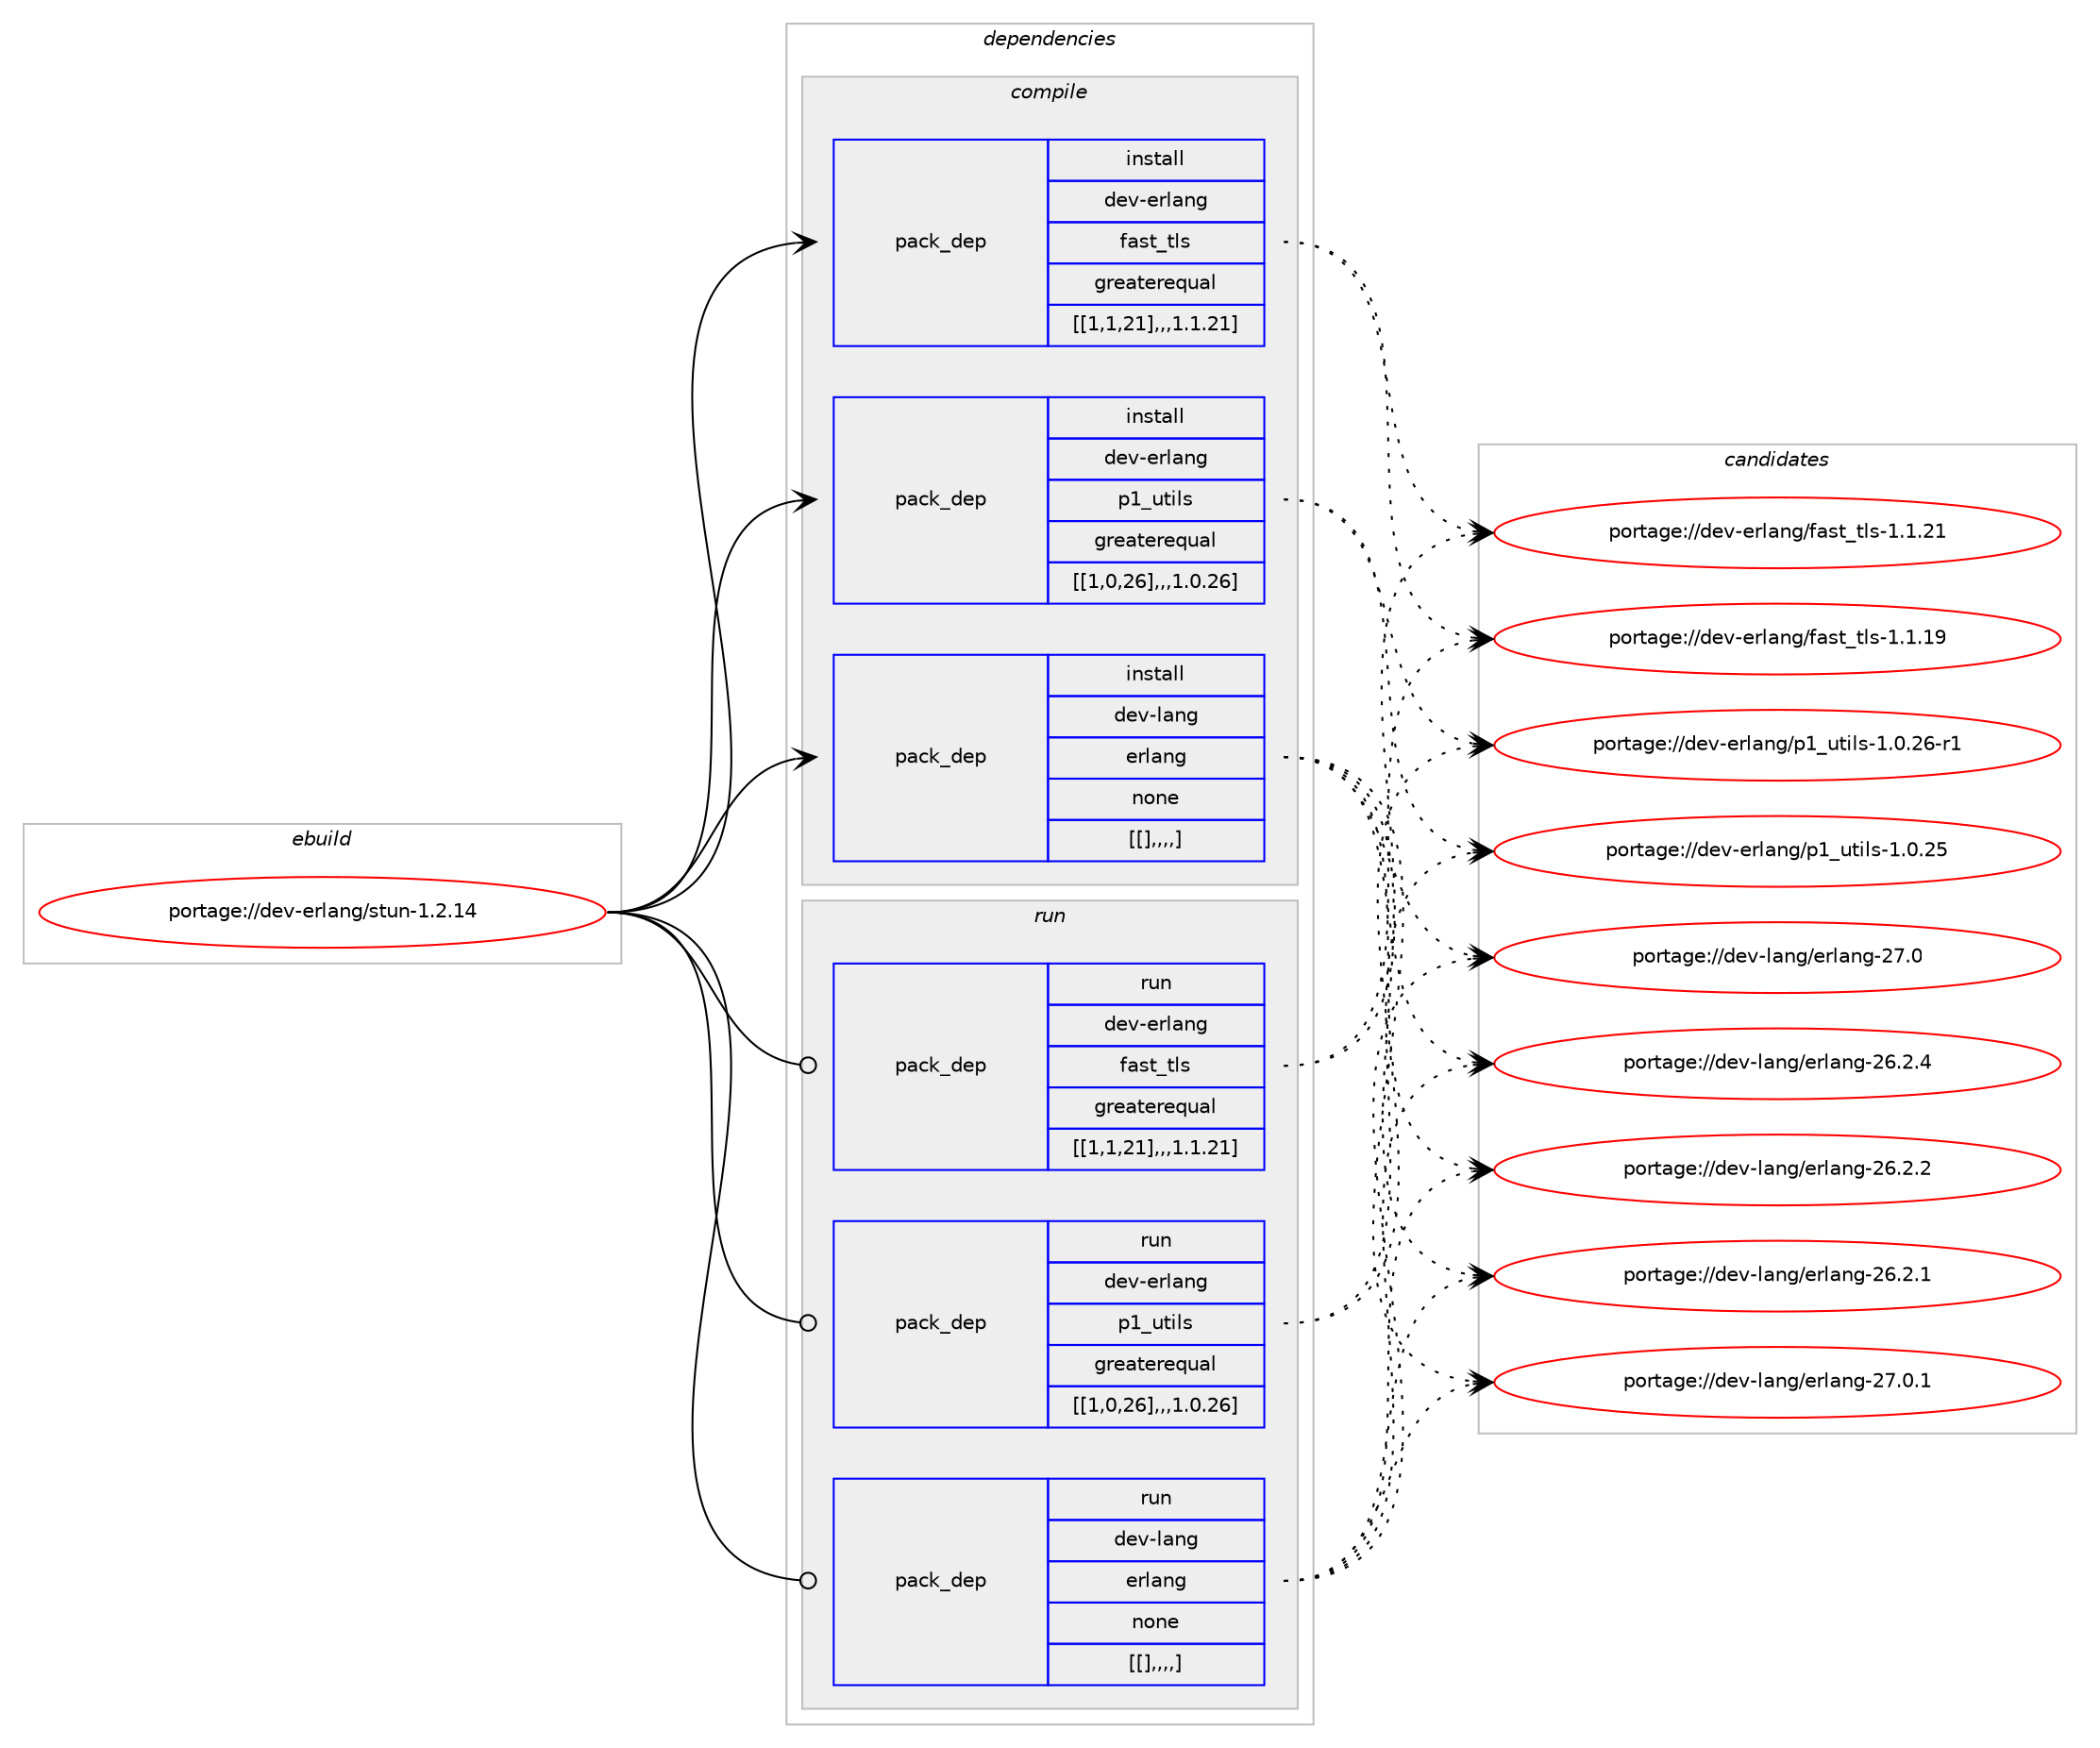digraph prolog {

# *************
# Graph options
# *************

newrank=true;
concentrate=true;
compound=true;
graph [rankdir=LR,fontname=Helvetica,fontsize=10,ranksep=1.5];#, ranksep=2.5, nodesep=0.2];
edge  [arrowhead=vee];
node  [fontname=Helvetica,fontsize=10];

# **********
# The ebuild
# **********

subgraph cluster_leftcol {
color=gray;
label=<<i>ebuild</i>>;
id [label="portage://dev-erlang/stun-1.2.14", color=red, width=4, href="../dev-erlang/stun-1.2.14.svg"];
}

# ****************
# The dependencies
# ****************

subgraph cluster_midcol {
color=gray;
label=<<i>dependencies</i>>;
subgraph cluster_compile {
fillcolor="#eeeeee";
style=filled;
label=<<i>compile</i>>;
subgraph pack55997 {
dependency78482 [label=<<TABLE BORDER="0" CELLBORDER="1" CELLSPACING="0" CELLPADDING="4" WIDTH="220"><TR><TD ROWSPAN="6" CELLPADDING="30">pack_dep</TD></TR><TR><TD WIDTH="110">install</TD></TR><TR><TD>dev-erlang</TD></TR><TR><TD>fast_tls</TD></TR><TR><TD>greaterequal</TD></TR><TR><TD>[[1,1,21],,,1.1.21]</TD></TR></TABLE>>, shape=none, color=blue];
}
id:e -> dependency78482:w [weight=20,style="solid",arrowhead="vee"];
subgraph pack56013 {
dependency78497 [label=<<TABLE BORDER="0" CELLBORDER="1" CELLSPACING="0" CELLPADDING="4" WIDTH="220"><TR><TD ROWSPAN="6" CELLPADDING="30">pack_dep</TD></TR><TR><TD WIDTH="110">install</TD></TR><TR><TD>dev-erlang</TD></TR><TR><TD>p1_utils</TD></TR><TR><TD>greaterequal</TD></TR><TR><TD>[[1,0,26],,,1.0.26]</TD></TR></TABLE>>, shape=none, color=blue];
}
id:e -> dependency78497:w [weight=20,style="solid",arrowhead="vee"];
subgraph pack56031 {
dependency78518 [label=<<TABLE BORDER="0" CELLBORDER="1" CELLSPACING="0" CELLPADDING="4" WIDTH="220"><TR><TD ROWSPAN="6" CELLPADDING="30">pack_dep</TD></TR><TR><TD WIDTH="110">install</TD></TR><TR><TD>dev-lang</TD></TR><TR><TD>erlang</TD></TR><TR><TD>none</TD></TR><TR><TD>[[],,,,]</TD></TR></TABLE>>, shape=none, color=blue];
}
id:e -> dependency78518:w [weight=20,style="solid",arrowhead="vee"];
}
subgraph cluster_compileandrun {
fillcolor="#eeeeee";
style=filled;
label=<<i>compile and run</i>>;
}
subgraph cluster_run {
fillcolor="#eeeeee";
style=filled;
label=<<i>run</i>>;
subgraph pack56052 {
dependency78564 [label=<<TABLE BORDER="0" CELLBORDER="1" CELLSPACING="0" CELLPADDING="4" WIDTH="220"><TR><TD ROWSPAN="6" CELLPADDING="30">pack_dep</TD></TR><TR><TD WIDTH="110">run</TD></TR><TR><TD>dev-erlang</TD></TR><TR><TD>fast_tls</TD></TR><TR><TD>greaterequal</TD></TR><TR><TD>[[1,1,21],,,1.1.21]</TD></TR></TABLE>>, shape=none, color=blue];
}
id:e -> dependency78564:w [weight=20,style="solid",arrowhead="odot"];
subgraph pack56078 {
dependency78596 [label=<<TABLE BORDER="0" CELLBORDER="1" CELLSPACING="0" CELLPADDING="4" WIDTH="220"><TR><TD ROWSPAN="6" CELLPADDING="30">pack_dep</TD></TR><TR><TD WIDTH="110">run</TD></TR><TR><TD>dev-erlang</TD></TR><TR><TD>p1_utils</TD></TR><TR><TD>greaterequal</TD></TR><TR><TD>[[1,0,26],,,1.0.26]</TD></TR></TABLE>>, shape=none, color=blue];
}
id:e -> dependency78596:w [weight=20,style="solid",arrowhead="odot"];
subgraph pack56112 {
dependency78633 [label=<<TABLE BORDER="0" CELLBORDER="1" CELLSPACING="0" CELLPADDING="4" WIDTH="220"><TR><TD ROWSPAN="6" CELLPADDING="30">pack_dep</TD></TR><TR><TD WIDTH="110">run</TD></TR><TR><TD>dev-lang</TD></TR><TR><TD>erlang</TD></TR><TR><TD>none</TD></TR><TR><TD>[[],,,,]</TD></TR></TABLE>>, shape=none, color=blue];
}
id:e -> dependency78633:w [weight=20,style="solid",arrowhead="odot"];
}
}

# **************
# The candidates
# **************

subgraph cluster_choices {
rank=same;
color=gray;
label=<<i>candidates</i>>;

subgraph choice55689 {
color=black;
nodesep=1;
choice100101118451011141089711010347102971151169511610811545494649465049 [label="portage://dev-erlang/fast_tls-1.1.21", color=red, width=4,href="../dev-erlang/fast_tls-1.1.21.svg"];
choice100101118451011141089711010347102971151169511610811545494649464957 [label="portage://dev-erlang/fast_tls-1.1.19", color=red, width=4,href="../dev-erlang/fast_tls-1.1.19.svg"];
dependency78482:e -> choice100101118451011141089711010347102971151169511610811545494649465049:w [style=dotted,weight="100"];
dependency78482:e -> choice100101118451011141089711010347102971151169511610811545494649464957:w [style=dotted,weight="100"];
}
subgraph choice55696 {
color=black;
nodesep=1;
choice1001011184510111410897110103471124995117116105108115454946484650544511449 [label="portage://dev-erlang/p1_utils-1.0.26-r1", color=red, width=4,href="../dev-erlang/p1_utils-1.0.26-r1.svg"];
choice100101118451011141089711010347112499511711610510811545494648465053 [label="portage://dev-erlang/p1_utils-1.0.25", color=red, width=4,href="../dev-erlang/p1_utils-1.0.25.svg"];
dependency78497:e -> choice1001011184510111410897110103471124995117116105108115454946484650544511449:w [style=dotted,weight="100"];
dependency78497:e -> choice100101118451011141089711010347112499511711610510811545494648465053:w [style=dotted,weight="100"];
}
subgraph choice55702 {
color=black;
nodesep=1;
choice1001011184510897110103471011141089711010345505546484649 [label="portage://dev-lang/erlang-27.0.1", color=red, width=4,href="../dev-lang/erlang-27.0.1.svg"];
choice100101118451089711010347101114108971101034550554648 [label="portage://dev-lang/erlang-27.0", color=red, width=4,href="../dev-lang/erlang-27.0.svg"];
choice1001011184510897110103471011141089711010345505446504652 [label="portage://dev-lang/erlang-26.2.4", color=red, width=4,href="../dev-lang/erlang-26.2.4.svg"];
choice1001011184510897110103471011141089711010345505446504650 [label="portage://dev-lang/erlang-26.2.2", color=red, width=4,href="../dev-lang/erlang-26.2.2.svg"];
choice1001011184510897110103471011141089711010345505446504649 [label="portage://dev-lang/erlang-26.2.1", color=red, width=4,href="../dev-lang/erlang-26.2.1.svg"];
dependency78518:e -> choice1001011184510897110103471011141089711010345505546484649:w [style=dotted,weight="100"];
dependency78518:e -> choice100101118451089711010347101114108971101034550554648:w [style=dotted,weight="100"];
dependency78518:e -> choice1001011184510897110103471011141089711010345505446504652:w [style=dotted,weight="100"];
dependency78518:e -> choice1001011184510897110103471011141089711010345505446504650:w [style=dotted,weight="100"];
dependency78518:e -> choice1001011184510897110103471011141089711010345505446504649:w [style=dotted,weight="100"];
}
subgraph choice55708 {
color=black;
nodesep=1;
choice100101118451011141089711010347102971151169511610811545494649465049 [label="portage://dev-erlang/fast_tls-1.1.21", color=red, width=4,href="../dev-erlang/fast_tls-1.1.21.svg"];
choice100101118451011141089711010347102971151169511610811545494649464957 [label="portage://dev-erlang/fast_tls-1.1.19", color=red, width=4,href="../dev-erlang/fast_tls-1.1.19.svg"];
dependency78564:e -> choice100101118451011141089711010347102971151169511610811545494649465049:w [style=dotted,weight="100"];
dependency78564:e -> choice100101118451011141089711010347102971151169511610811545494649464957:w [style=dotted,weight="100"];
}
subgraph choice55729 {
color=black;
nodesep=1;
choice1001011184510111410897110103471124995117116105108115454946484650544511449 [label="portage://dev-erlang/p1_utils-1.0.26-r1", color=red, width=4,href="../dev-erlang/p1_utils-1.0.26-r1.svg"];
choice100101118451011141089711010347112499511711610510811545494648465053 [label="portage://dev-erlang/p1_utils-1.0.25", color=red, width=4,href="../dev-erlang/p1_utils-1.0.25.svg"];
dependency78596:e -> choice1001011184510111410897110103471124995117116105108115454946484650544511449:w [style=dotted,weight="100"];
dependency78596:e -> choice100101118451011141089711010347112499511711610510811545494648465053:w [style=dotted,weight="100"];
}
subgraph choice55749 {
color=black;
nodesep=1;
choice1001011184510897110103471011141089711010345505546484649 [label="portage://dev-lang/erlang-27.0.1", color=red, width=4,href="../dev-lang/erlang-27.0.1.svg"];
choice100101118451089711010347101114108971101034550554648 [label="portage://dev-lang/erlang-27.0", color=red, width=4,href="../dev-lang/erlang-27.0.svg"];
choice1001011184510897110103471011141089711010345505446504652 [label="portage://dev-lang/erlang-26.2.4", color=red, width=4,href="../dev-lang/erlang-26.2.4.svg"];
choice1001011184510897110103471011141089711010345505446504650 [label="portage://dev-lang/erlang-26.2.2", color=red, width=4,href="../dev-lang/erlang-26.2.2.svg"];
choice1001011184510897110103471011141089711010345505446504649 [label="portage://dev-lang/erlang-26.2.1", color=red, width=4,href="../dev-lang/erlang-26.2.1.svg"];
dependency78633:e -> choice1001011184510897110103471011141089711010345505546484649:w [style=dotted,weight="100"];
dependency78633:e -> choice100101118451089711010347101114108971101034550554648:w [style=dotted,weight="100"];
dependency78633:e -> choice1001011184510897110103471011141089711010345505446504652:w [style=dotted,weight="100"];
dependency78633:e -> choice1001011184510897110103471011141089711010345505446504650:w [style=dotted,weight="100"];
dependency78633:e -> choice1001011184510897110103471011141089711010345505446504649:w [style=dotted,weight="100"];
}
}

}
